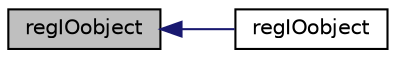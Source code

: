 digraph "regIOobject"
{
  bgcolor="transparent";
  edge [fontname="Helvetica",fontsize="10",labelfontname="Helvetica",labelfontsize="10"];
  node [fontname="Helvetica",fontsize="10",shape=record];
  rankdir="LR";
  Node318 [label="regIOobject",height=0.2,width=0.4,color="black", fillcolor="grey75", style="filled", fontcolor="black"];
  Node318 -> Node319 [dir="back",color="midnightblue",fontsize="10",style="solid",fontname="Helvetica"];
  Node319 [label="regIOobject",height=0.2,width=0.4,color="black",URL="$a27441.html#a38f97aeb306bac8d84e1d3207303bc9b",tooltip="Construct as copy, transferring registry registration to copy. "];
}
